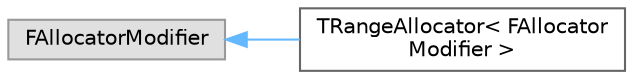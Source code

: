 digraph "Graphical Class Hierarchy"
{
 // INTERACTIVE_SVG=YES
 // LATEX_PDF_SIZE
  bgcolor="transparent";
  edge [fontname=Helvetica,fontsize=10,labelfontname=Helvetica,labelfontsize=10];
  node [fontname=Helvetica,fontsize=10,shape=box,height=0.2,width=0.4];
  rankdir="LR";
  Node0 [id="Node000000",label="FAllocatorModifier",height=0.2,width=0.4,color="grey60", fillcolor="#E0E0E0", style="filled",tooltip=" "];
  Node0 -> Node1 [id="edge3004_Node000000_Node000001",dir="back",color="steelblue1",style="solid",tooltip=" "];
  Node1 [id="Node000001",label="TRangeAllocator\< FAllocator\lModifier \>",height=0.2,width=0.4,color="grey40", fillcolor="white", style="filled",URL="$d6/d49/classTRangeAllocator.html",tooltip=" "];
}
